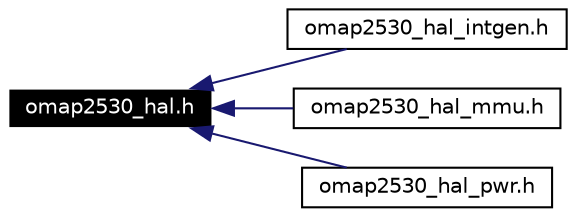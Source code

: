 digraph G
{
  edge [fontname="Helvetica",fontsize=10,labelfontname="Helvetica",labelfontsize=10];
  node [fontname="Helvetica",fontsize=10,shape=record];
  rankdir=LR;
  Node1 [label="omap2530_hal.h",height=0.2,width=0.4,color="white", fillcolor="black", style="filled" fontcolor="white"];
  Node1 -> Node2 [dir=back,color="midnightblue",fontsize=10,style="solid",fontname="Helvetica"];
  Node2 [label="omap2530_hal_intgen.h",height=0.2,width=0.4,color="black", fillcolor="white", style="filled",URL="$omap2530__hal__intgen_8h.html"];
  Node1 -> Node3 [dir=back,color="midnightblue",fontsize=10,style="solid",fontname="Helvetica"];
  Node3 [label="omap2530_hal_mmu.h",height=0.2,width=0.4,color="black", fillcolor="white", style="filled",URL="$omap2530__hal__mmu_8h.html"];
  Node1 -> Node4 [dir=back,color="midnightblue",fontsize=10,style="solid",fontname="Helvetica"];
  Node4 [label="omap2530_hal_pwr.h",height=0.2,width=0.4,color="black", fillcolor="white", style="filled",URL="$omap2530__hal__pwr_8h.html"];
}
